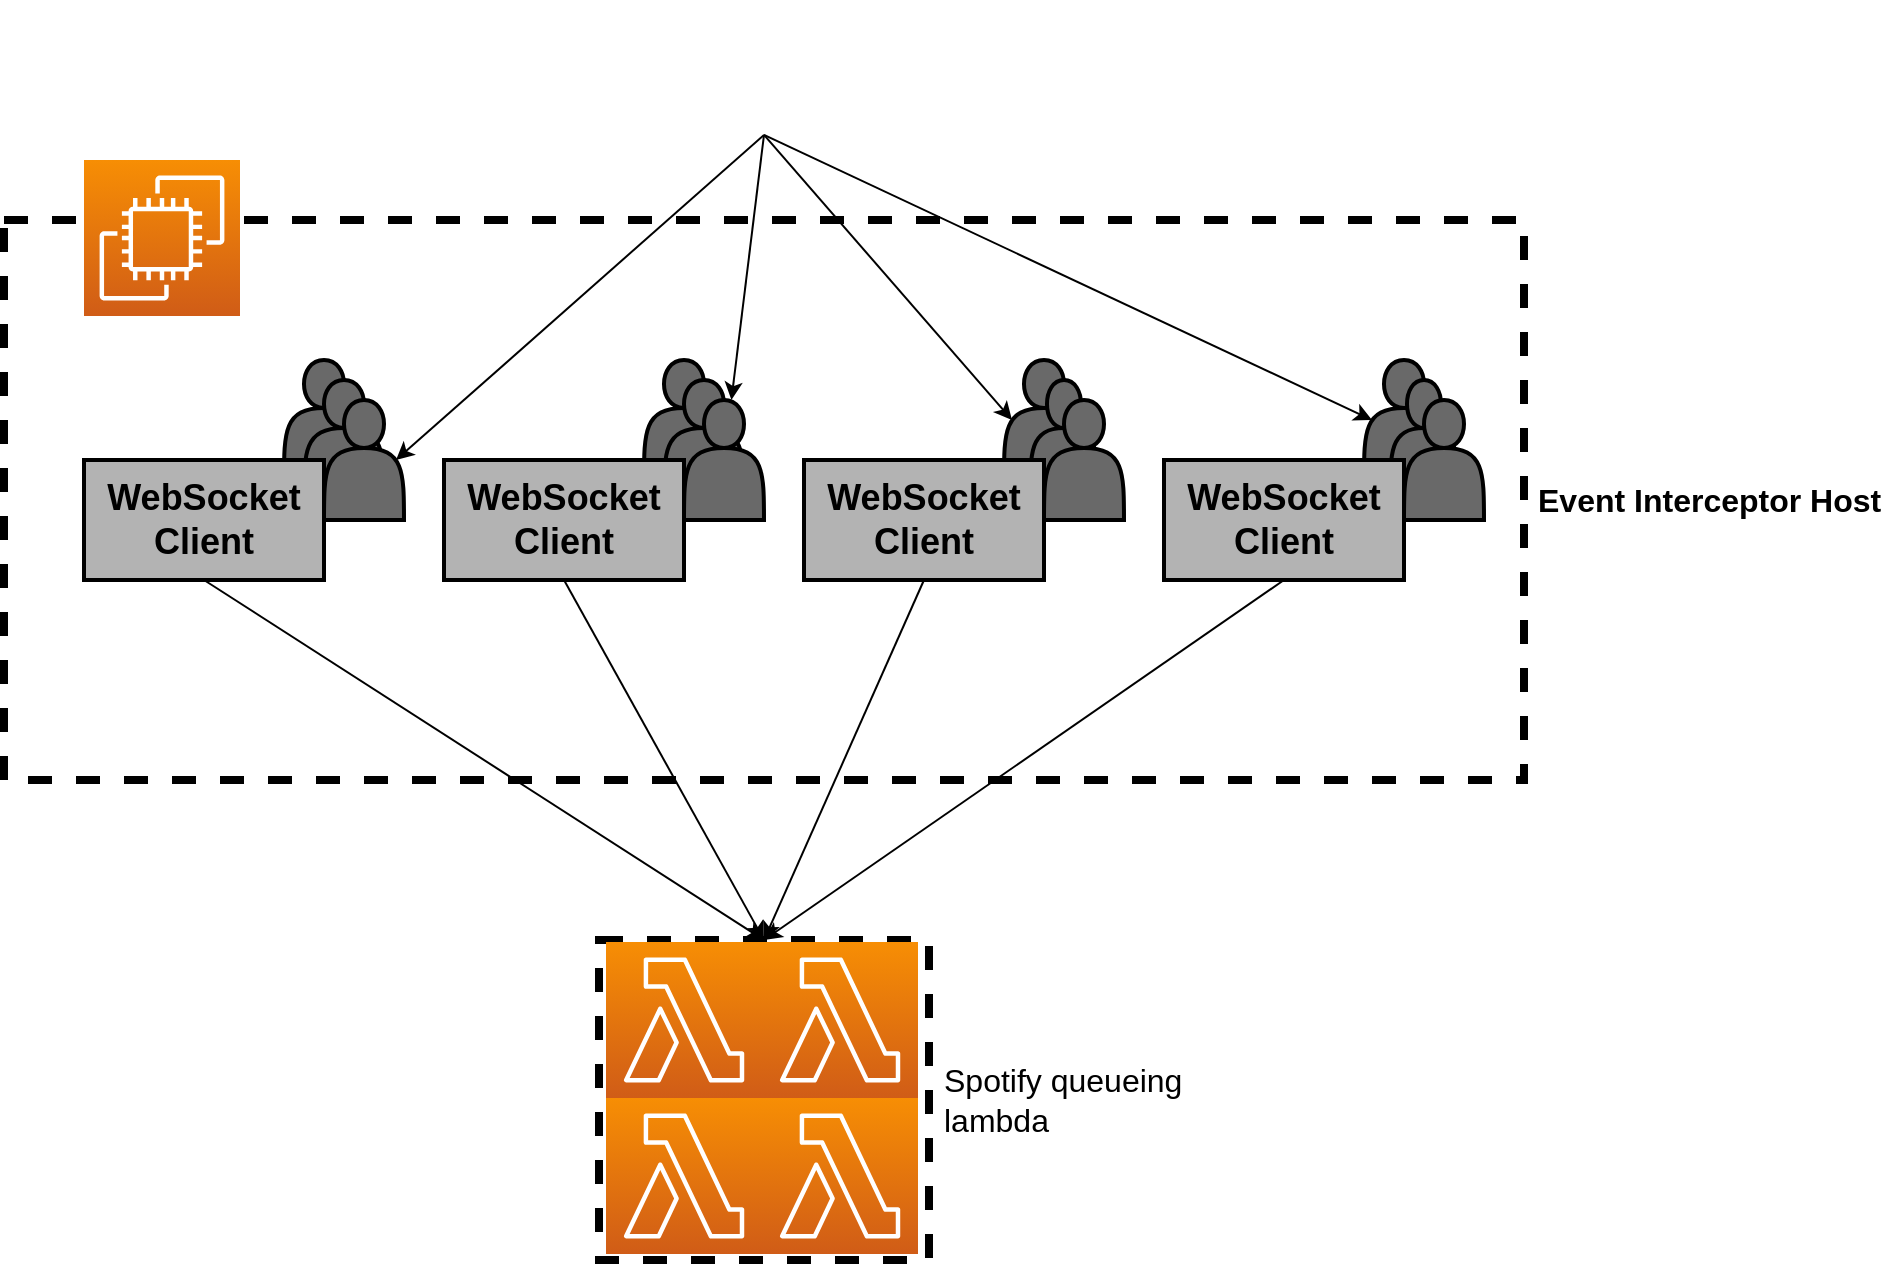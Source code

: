<mxfile version="14.5.1" type="github">
  <diagram id="3U_gRLvNuEe3_G76iVks" name="Page-1">
    <mxGraphModel dx="920" dy="1314" grid="1" gridSize="10" guides="1" tooltips="1" connect="1" arrows="1" fold="1" page="1" pageScale="1" pageWidth="850" pageHeight="1100" background="#ffffff" math="0" shadow="0">
      <root>
        <mxCell id="0" />
        <mxCell id="1" parent="0" />
        <mxCell id="JqO1CU3Tzo65FZROnML9-2" value="Event Interceptor Host" style="rounded=0;whiteSpace=wrap;html=1;dashed=1;strokeWidth=4;fillColor=none;labelPosition=right;verticalLabelPosition=middle;align=left;verticalAlign=middle;fontSize=16;strokeColor=#000000;fontColor=#000000;fontStyle=1;spacingLeft=5;" vertex="1" parent="1">
          <mxGeometry x="120" y="280" width="760" height="280" as="geometry" />
        </mxCell>
        <mxCell id="JqO1CU3Tzo65FZROnML9-1" value="" style="points=[[0,0,0],[0.25,0,0],[0.5,0,0],[0.75,0,0],[1,0,0],[0,1,0],[0.25,1,0],[0.5,1,0],[0.75,1,0],[1,1,0],[0,0.25,0],[0,0.5,0],[0,0.75,0],[1,0.25,0],[1,0.5,0],[1,0.75,0]];outlineConnect=0;fontColor=#232F3E;gradientColor=#F78E04;gradientDirection=north;fillColor=#D05C17;strokeColor=#ffffff;dashed=0;verticalLabelPosition=bottom;verticalAlign=top;align=center;html=1;fontSize=12;fontStyle=0;aspect=fixed;shape=mxgraph.aws4.resourceIcon;resIcon=mxgraph.aws4.ec2;" vertex="1" parent="1">
          <mxGeometry x="160" y="250" width="78" height="78" as="geometry" />
        </mxCell>
        <mxCell id="JqO1CU3Tzo65FZROnML9-28" style="rounded=0;orthogonalLoop=1;jettySize=auto;html=1;exitX=0.5;exitY=1;exitDx=0;exitDy=0;fontSize=16;entryX=0.9;entryY=0.5;entryDx=0;entryDy=0;entryPerimeter=0;strokeColor=#000000;" edge="1" parent="1" source="JqO1CU3Tzo65FZROnML9-3" target="JqO1CU3Tzo65FZROnML9-13">
          <mxGeometry relative="1" as="geometry" />
        </mxCell>
        <mxCell id="JqO1CU3Tzo65FZROnML9-29" style="edgeStyle=none;rounded=0;orthogonalLoop=1;jettySize=auto;html=1;exitX=0.5;exitY=1;exitDx=0;exitDy=0;fontSize=16;strokeColor=#000000;" edge="1" parent="1" source="JqO1CU3Tzo65FZROnML9-3" target="JqO1CU3Tzo65FZROnML9-17">
          <mxGeometry relative="1" as="geometry" />
        </mxCell>
        <mxCell id="JqO1CU3Tzo65FZROnML9-31" style="edgeStyle=none;rounded=0;orthogonalLoop=1;jettySize=auto;html=1;exitX=0.5;exitY=1;exitDx=0;exitDy=0;entryX=0.1;entryY=0.5;entryDx=0;entryDy=0;entryPerimeter=0;fontSize=16;strokeColor=#000000;" edge="1" parent="1" source="JqO1CU3Tzo65FZROnML9-3" target="JqO1CU3Tzo65FZROnML9-19">
          <mxGeometry relative="1" as="geometry" />
        </mxCell>
        <mxCell id="JqO1CU3Tzo65FZROnML9-32" style="edgeStyle=none;rounded=0;orthogonalLoop=1;jettySize=auto;html=1;exitX=0.5;exitY=1;exitDx=0;exitDy=0;entryX=0.1;entryY=0.5;entryDx=0;entryDy=0;entryPerimeter=0;fontSize=16;strokeColor=#000000;" edge="1" parent="1" source="JqO1CU3Tzo65FZROnML9-3" target="JqO1CU3Tzo65FZROnML9-25">
          <mxGeometry relative="1" as="geometry" />
        </mxCell>
        <mxCell id="JqO1CU3Tzo65FZROnML9-3" value="" style="shape=image;verticalLabelPosition=bottom;labelBackgroundColor=#ffffff;verticalAlign=top;aspect=fixed;imageAspect=0;image=https://upload.wikimedia.org/wikipedia/commons/thumb/c/ce/Twitch_logo_2019.svg/512px-Twitch_logo_2019.svg.png;" vertex="1" parent="1">
          <mxGeometry x="399" y="170" width="202" height="67.46" as="geometry" />
        </mxCell>
        <mxCell id="JqO1CU3Tzo65FZROnML9-33" style="edgeStyle=none;rounded=0;orthogonalLoop=1;jettySize=auto;html=1;exitX=0.5;exitY=1;exitDx=0;exitDy=0;entryX=0.5;entryY=0;entryDx=0;entryDy=0;fontSize=16;strokeColor=#000000;" edge="1" parent="1" source="JqO1CU3Tzo65FZROnML9-4" target="JqO1CU3Tzo65FZROnML9-6">
          <mxGeometry relative="1" as="geometry" />
        </mxCell>
        <mxCell id="JqO1CU3Tzo65FZROnML9-4" value="&lt;font style=&quot;font-size: 16px&quot;&gt;WebSocket Client&lt;/font&gt;" style="rounded=0;whiteSpace=wrap;html=1;strokeWidth=2;fontSize=16;fillColor=none;strokeColor=#000000;" vertex="1" parent="1">
          <mxGeometry x="160" y="400" width="120" height="60" as="geometry" />
        </mxCell>
        <mxCell id="JqO1CU3Tzo65FZROnML9-6" value="Spotify queueing lambda" style="rounded=0;whiteSpace=wrap;html=1;dashed=1;strokeWidth=4;fontSize=16;fillColor=none;labelPosition=right;verticalLabelPosition=middle;align=left;verticalAlign=middle;spacingRight=0;spacingLeft=5;strokeColor=#000000;fontColor=#000000;" vertex="1" parent="1">
          <mxGeometry x="417.5" y="640" width="165" height="160" as="geometry" />
        </mxCell>
        <mxCell id="JqO1CU3Tzo65FZROnML9-7" value="" style="points=[[0,0,0],[0.25,0,0],[0.5,0,0],[0.75,0,0],[1,0,0],[0,1,0],[0.25,1,0],[0.5,1,0],[0.75,1,0],[1,1,0],[0,0.25,0],[0,0.5,0],[0,0.75,0],[1,0.25,0],[1,0.5,0],[1,0.75,0]];outlineConnect=0;fontColor=#232F3E;gradientColor=#F78E04;gradientDirection=north;fillColor=#D05C17;strokeColor=#ffffff;dashed=0;verticalLabelPosition=bottom;verticalAlign=top;align=center;html=1;fontSize=12;fontStyle=0;aspect=fixed;shape=mxgraph.aws4.resourceIcon;resIcon=mxgraph.aws4.lambda;" vertex="1" parent="1">
          <mxGeometry x="421" y="641" width="78" height="78" as="geometry" />
        </mxCell>
        <mxCell id="JqO1CU3Tzo65FZROnML9-8" value="" style="points=[[0,0,0],[0.25,0,0],[0.5,0,0],[0.75,0,0],[1,0,0],[0,1,0],[0.25,1,0],[0.5,1,0],[0.75,1,0],[1,1,0],[0,0.25,0],[0,0.5,0],[0,0.75,0],[1,0.25,0],[1,0.5,0],[1,0.75,0]];outlineConnect=0;fontColor=#232F3E;gradientColor=#F78E04;gradientDirection=north;fillColor=#D05C17;strokeColor=#ffffff;dashed=0;verticalLabelPosition=bottom;verticalAlign=top;align=center;html=1;fontSize=12;fontStyle=0;aspect=fixed;shape=mxgraph.aws4.resourceIcon;resIcon=mxgraph.aws4.lambda;" vertex="1" parent="1">
          <mxGeometry x="499" y="719" width="78" height="78" as="geometry" />
        </mxCell>
        <mxCell id="JqO1CU3Tzo65FZROnML9-9" value="" style="points=[[0,0,0],[0.25,0,0],[0.5,0,0],[0.75,0,0],[1,0,0],[0,1,0],[0.25,1,0],[0.5,1,0],[0.75,1,0],[1,1,0],[0,0.25,0],[0,0.5,0],[0,0.75,0],[1,0.25,0],[1,0.5,0],[1,0.75,0]];outlineConnect=0;fontColor=#232F3E;gradientColor=#F78E04;gradientDirection=north;fillColor=#D05C17;strokeColor=#ffffff;dashed=0;verticalLabelPosition=bottom;verticalAlign=top;align=center;html=1;fontSize=12;fontStyle=0;aspect=fixed;shape=mxgraph.aws4.resourceIcon;resIcon=mxgraph.aws4.lambda;" vertex="1" parent="1">
          <mxGeometry x="421" y="719" width="78" height="78" as="geometry" />
        </mxCell>
        <mxCell id="JqO1CU3Tzo65FZROnML9-10" value="" style="points=[[0,0,0],[0.25,0,0],[0.5,0,0],[0.75,0,0],[1,0,0],[0,1,0],[0.25,1,0],[0.5,1,0],[0.75,1,0],[1,1,0],[0,0.25,0],[0,0.5,0],[0,0.75,0],[1,0.25,0],[1,0.5,0],[1,0.75,0]];outlineConnect=0;fontColor=#232F3E;gradientColor=#F78E04;gradientDirection=north;fillColor=#D05C17;strokeColor=#ffffff;dashed=0;verticalLabelPosition=bottom;verticalAlign=top;align=center;html=1;fontSize=12;fontStyle=0;aspect=fixed;shape=mxgraph.aws4.resourceIcon;resIcon=mxgraph.aws4.lambda;" vertex="1" parent="1">
          <mxGeometry x="499" y="641" width="78" height="78" as="geometry" />
        </mxCell>
        <mxCell id="JqO1CU3Tzo65FZROnML9-5" value="" style="shape=actor;whiteSpace=wrap;html=1;strokeWidth=2;fontSize=16;fillColor=#696969;strokeColor=#000000;" vertex="1" parent="1">
          <mxGeometry x="260" y="350" width="40" height="60" as="geometry" />
        </mxCell>
        <mxCell id="JqO1CU3Tzo65FZROnML9-12" value="" style="shape=actor;whiteSpace=wrap;html=1;strokeWidth=2;fontSize=16;fillColor=#696969;strokeColor=#000000;" vertex="1" parent="1">
          <mxGeometry x="270" y="360" width="40" height="60" as="geometry" />
        </mxCell>
        <mxCell id="JqO1CU3Tzo65FZROnML9-13" value="" style="shape=actor;whiteSpace=wrap;html=1;strokeWidth=2;fontSize=16;fillColor=#696969;strokeColor=#000000;" vertex="1" parent="1">
          <mxGeometry x="280" y="370" width="40" height="60" as="geometry" />
        </mxCell>
        <mxCell id="JqO1CU3Tzo65FZROnML9-34" style="edgeStyle=none;rounded=0;orthogonalLoop=1;jettySize=auto;html=1;exitX=0.5;exitY=1;exitDx=0;exitDy=0;fontSize=16;strokeColor=#000000;" edge="1" parent="1" source="JqO1CU3Tzo65FZROnML9-14">
          <mxGeometry relative="1" as="geometry">
            <mxPoint x="500" y="640" as="targetPoint" />
          </mxGeometry>
        </mxCell>
        <mxCell id="JqO1CU3Tzo65FZROnML9-14" value="&lt;font style=&quot;font-size: 16px&quot;&gt;WebSocket Client&lt;/font&gt;" style="rounded=0;whiteSpace=wrap;html=1;strokeWidth=2;fontSize=16;fillColor=none;strokeColor=#000000;" vertex="1" parent="1">
          <mxGeometry x="340" y="400" width="120" height="60" as="geometry" />
        </mxCell>
        <mxCell id="JqO1CU3Tzo65FZROnML9-15" value="" style="shape=actor;whiteSpace=wrap;html=1;strokeWidth=2;fontSize=16;fillColor=#696969;strokeColor=#000000;" vertex="1" parent="1">
          <mxGeometry x="440" y="350" width="40" height="60" as="geometry" />
        </mxCell>
        <mxCell id="JqO1CU3Tzo65FZROnML9-16" value="" style="shape=actor;whiteSpace=wrap;html=1;strokeWidth=2;fontSize=16;fillColor=#696969;strokeColor=#000000;" vertex="1" parent="1">
          <mxGeometry x="450" y="360" width="40" height="60" as="geometry" />
        </mxCell>
        <mxCell id="JqO1CU3Tzo65FZROnML9-17" value="" style="shape=actor;whiteSpace=wrap;html=1;strokeWidth=2;fontSize=16;fillColor=#696969;strokeColor=#000000;" vertex="1" parent="1">
          <mxGeometry x="460" y="370" width="40" height="60" as="geometry" />
        </mxCell>
        <mxCell id="JqO1CU3Tzo65FZROnML9-35" style="edgeStyle=none;rounded=0;orthogonalLoop=1;jettySize=auto;html=1;exitX=0.5;exitY=1;exitDx=0;exitDy=0;fontSize=16;strokeColor=#000000;" edge="1" parent="1" source="JqO1CU3Tzo65FZROnML9-18">
          <mxGeometry relative="1" as="geometry">
            <mxPoint x="500" y="640" as="targetPoint" />
          </mxGeometry>
        </mxCell>
        <mxCell id="JqO1CU3Tzo65FZROnML9-18" value="&lt;font style=&quot;font-size: 16px&quot;&gt;WebSocket Client&lt;/font&gt;" style="rounded=0;whiteSpace=wrap;html=1;strokeWidth=2;fontSize=16;fillColor=none;strokeColor=#000000;" vertex="1" parent="1">
          <mxGeometry x="520" y="400" width="120" height="60" as="geometry" />
        </mxCell>
        <mxCell id="JqO1CU3Tzo65FZROnML9-19" value="" style="shape=actor;whiteSpace=wrap;html=1;strokeWidth=2;fontSize=16;fillColor=#696969;strokeColor=#000000;" vertex="1" parent="1">
          <mxGeometry x="620" y="350" width="40" height="60" as="geometry" />
        </mxCell>
        <mxCell id="JqO1CU3Tzo65FZROnML9-20" value="" style="shape=actor;whiteSpace=wrap;html=1;strokeWidth=2;fontSize=16;fillColor=#696969;strokeColor=#000000;" vertex="1" parent="1">
          <mxGeometry x="633" y="360" width="34" height="60" as="geometry" />
        </mxCell>
        <mxCell id="JqO1CU3Tzo65FZROnML9-21" value="" style="shape=actor;whiteSpace=wrap;html=1;strokeWidth=2;fontSize=16;fillColor=#696969;strokeColor=#000000;" vertex="1" parent="1">
          <mxGeometry x="640" y="370" width="40" height="60" as="geometry" />
        </mxCell>
        <mxCell id="JqO1CU3Tzo65FZROnML9-36" style="edgeStyle=none;rounded=0;orthogonalLoop=1;jettySize=auto;html=1;exitX=0.5;exitY=1;exitDx=0;exitDy=0;entryX=0.5;entryY=0;entryDx=0;entryDy=0;fontSize=16;strokeColor=#000000;" edge="1" parent="1" source="JqO1CU3Tzo65FZROnML9-24" target="JqO1CU3Tzo65FZROnML9-6">
          <mxGeometry relative="1" as="geometry" />
        </mxCell>
        <mxCell id="JqO1CU3Tzo65FZROnML9-24" value="&lt;font style=&quot;font-size: 16px&quot;&gt;WebSocket Client&lt;/font&gt;" style="rounded=0;whiteSpace=wrap;html=1;strokeWidth=2;fontSize=16;fillColor=none;strokeColor=#000000;" vertex="1" parent="1">
          <mxGeometry x="700" y="400" width="120" height="60" as="geometry" />
        </mxCell>
        <mxCell id="JqO1CU3Tzo65FZROnML9-25" value="" style="shape=actor;whiteSpace=wrap;html=1;strokeWidth=2;fontSize=16;fillColor=#696969;strokeColor=#000000;" vertex="1" parent="1">
          <mxGeometry x="800" y="350" width="40" height="60" as="geometry" />
        </mxCell>
        <mxCell id="JqO1CU3Tzo65FZROnML9-26" value="" style="shape=actor;whiteSpace=wrap;html=1;strokeWidth=2;fontSize=16;fillColor=#696969;strokeColor=#000000;" vertex="1" parent="1">
          <mxGeometry x="813" y="360" width="34" height="60" as="geometry" />
        </mxCell>
        <mxCell id="JqO1CU3Tzo65FZROnML9-27" value="" style="shape=actor;whiteSpace=wrap;html=1;strokeWidth=2;fontSize=16;fillColor=#696969;strokeColor=#000000;" vertex="1" parent="1">
          <mxGeometry x="820" y="370" width="40" height="60" as="geometry" />
        </mxCell>
        <mxCell id="JqO1CU3Tzo65FZROnML9-37" value="&lt;font style=&quot;font-size: 18px;&quot;&gt;WebSocket Client&lt;/font&gt;" style="rounded=0;whiteSpace=wrap;html=1;strokeWidth=2;fontSize=18;strokeColor=#000000;fontColor=#000000;fillColor=#B3B3B3;fontStyle=1" vertex="1" parent="1">
          <mxGeometry x="520" y="400" width="120" height="60" as="geometry" />
        </mxCell>
        <mxCell id="JqO1CU3Tzo65FZROnML9-38" value="&lt;font style=&quot;font-size: 18px;&quot;&gt;WebSocket Client&lt;/font&gt;" style="rounded=0;whiteSpace=wrap;html=1;strokeWidth=2;fontSize=18;strokeColor=#000000;fontColor=#000000;fillColor=#B3B3B3;fontStyle=1" vertex="1" parent="1">
          <mxGeometry x="700" y="400" width="120" height="60" as="geometry" />
        </mxCell>
        <mxCell id="JqO1CU3Tzo65FZROnML9-39" value="&lt;font style=&quot;font-size: 18px;&quot;&gt;WebSocket Client&lt;/font&gt;" style="rounded=0;whiteSpace=wrap;html=1;strokeWidth=2;fontSize=18;strokeColor=#000000;fontColor=#000000;fillColor=#B3B3B3;fontStyle=1" vertex="1" parent="1">
          <mxGeometry x="340" y="400" width="120" height="60" as="geometry" />
        </mxCell>
        <mxCell id="JqO1CU3Tzo65FZROnML9-40" value="&lt;font style=&quot;font-size: 18px;&quot;&gt;WebSocket Client&lt;/font&gt;" style="rounded=0;whiteSpace=wrap;html=1;strokeWidth=2;fontSize=18;strokeColor=#000000;fontColor=#000000;fillColor=#B3B3B3;fontStyle=1" vertex="1" parent="1">
          <mxGeometry x="160" y="400" width="120" height="60" as="geometry" />
        </mxCell>
      </root>
    </mxGraphModel>
  </diagram>
</mxfile>
